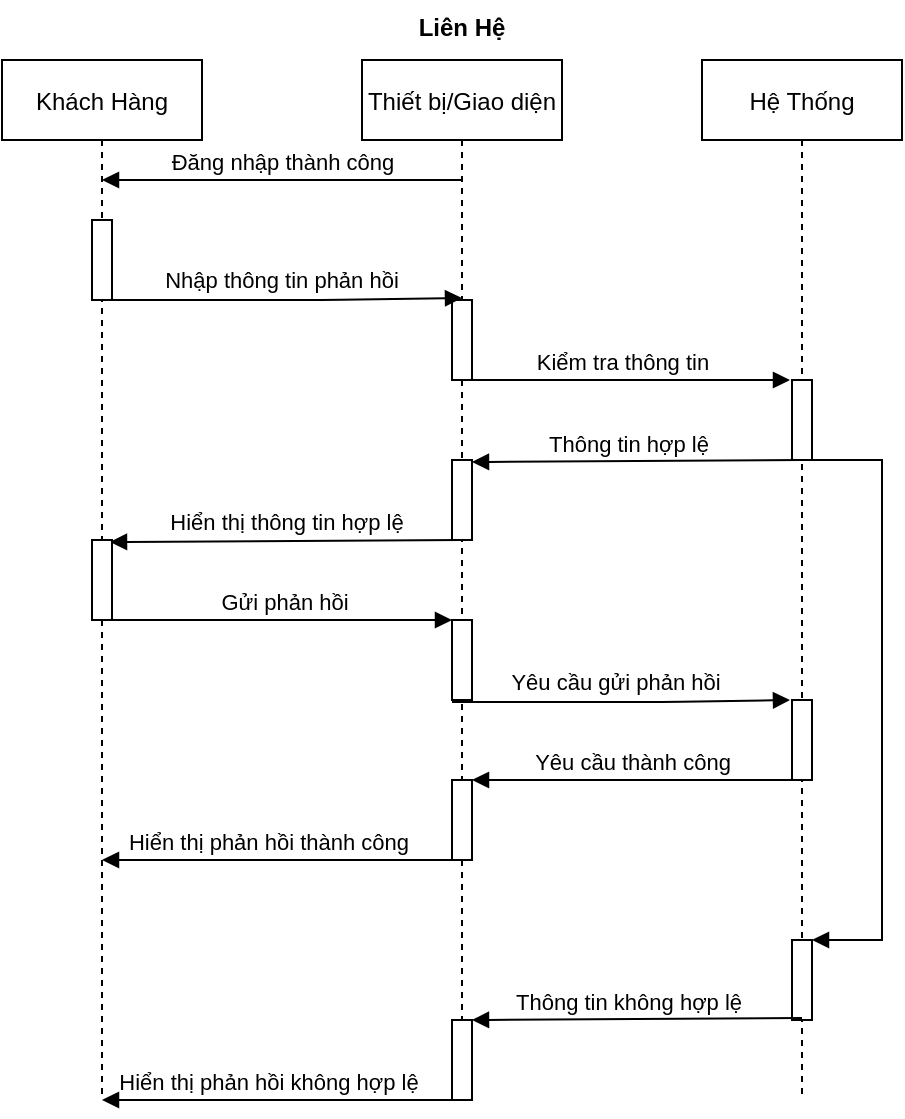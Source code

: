 <mxfile version="14.9.8" type="github">
  <diagram id="kgpKYQtTHZ0yAKxKKP6v" name="Page-1">
    <mxGraphModel dx="1422" dy="794" grid="1" gridSize="10" guides="1" tooltips="1" connect="1" arrows="1" fold="1" page="1" pageScale="1" pageWidth="850" pageHeight="1100" math="0" shadow="0">
      <root>
        <mxCell id="0" />
        <mxCell id="1" parent="0" />
        <mxCell id="LR7zKu2VTzAERLc5MKrL-1" value="Khách Hàng" style="shape=umlLifeline;perimeter=lifelinePerimeter;container=1;collapsible=0;recursiveResize=0;rounded=0;shadow=0;strokeWidth=1;" parent="1" vertex="1">
          <mxGeometry x="120" y="80" width="100" height="520" as="geometry" />
        </mxCell>
        <mxCell id="LR7zKu2VTzAERLc5MKrL-2" value="" style="points=[];perimeter=orthogonalPerimeter;rounded=0;shadow=0;strokeWidth=1;" parent="LR7zKu2VTzAERLc5MKrL-1" vertex="1">
          <mxGeometry x="45" y="80" width="10" height="40" as="geometry" />
        </mxCell>
        <mxCell id="LR7zKu2VTzAERLc5MKrL-3" value="Thiết bị/Giao diện" style="shape=umlLifeline;perimeter=lifelinePerimeter;container=1;collapsible=0;recursiveResize=0;rounded=0;shadow=0;strokeWidth=1;" parent="1" vertex="1">
          <mxGeometry x="300" y="80" width="100" height="480" as="geometry" />
        </mxCell>
        <mxCell id="LR7zKu2VTzAERLc5MKrL-4" value="" style="points=[];perimeter=orthogonalPerimeter;rounded=0;shadow=0;strokeWidth=1;" parent="LR7zKu2VTzAERLc5MKrL-3" vertex="1">
          <mxGeometry x="45" y="120" width="10" height="40" as="geometry" />
        </mxCell>
        <mxCell id="LR7zKu2VTzAERLc5MKrL-5" value="Nhập thông tin phản hồi" style="verticalAlign=bottom;endArrow=block;shadow=0;strokeWidth=1;" parent="1" source="LR7zKu2VTzAERLc5MKrL-2" edge="1">
          <mxGeometry x="-0.029" y="1" relative="1" as="geometry">
            <mxPoint x="275" y="160" as="sourcePoint" />
            <mxPoint x="350" y="199" as="targetPoint" />
            <Array as="points">
              <mxPoint x="280" y="200" />
            </Array>
            <mxPoint as="offset" />
          </mxGeometry>
        </mxCell>
        <mxCell id="LR7zKu2VTzAERLc5MKrL-6" value="Hệ Thống" style="shape=umlLifeline;perimeter=lifelinePerimeter;container=1;collapsible=0;recursiveResize=0;rounded=0;shadow=0;strokeWidth=1;" parent="1" vertex="1">
          <mxGeometry x="470" y="80" width="100" height="520" as="geometry" />
        </mxCell>
        <mxCell id="LR7zKu2VTzAERLc5MKrL-7" value="" style="points=[];perimeter=orthogonalPerimeter;rounded=0;shadow=0;strokeWidth=1;" parent="LR7zKu2VTzAERLc5MKrL-6" vertex="1">
          <mxGeometry x="45" y="160" width="10" height="40" as="geometry" />
        </mxCell>
        <mxCell id="LR7zKu2VTzAERLc5MKrL-8" value="Kiểm tra thông tin" style="html=1;verticalAlign=bottom;endArrow=block;entryX=-0.1;entryY=0;entryDx=0;entryDy=0;entryPerimeter=0;" parent="1" target="LR7zKu2VTzAERLc5MKrL-7" edge="1">
          <mxGeometry x="0.006" width="80" relative="1" as="geometry">
            <mxPoint x="345" y="240" as="sourcePoint" />
            <mxPoint x="510" y="240" as="targetPoint" />
            <mxPoint as="offset" />
          </mxGeometry>
        </mxCell>
        <mxCell id="LR7zKu2VTzAERLc5MKrL-9" value="Thông tin hợp lệ" style="html=1;verticalAlign=bottom;endArrow=block;exitX=0.5;exitY=1;exitDx=0;exitDy=0;exitPerimeter=0;entryX=1;entryY=0.025;entryDx=0;entryDy=0;entryPerimeter=0;" parent="1" source="LR7zKu2VTzAERLc5MKrL-7" target="LR7zKu2VTzAERLc5MKrL-11" edge="1">
          <mxGeometry x="0.059" width="80" relative="1" as="geometry">
            <mxPoint x="435" y="280" as="sourcePoint" />
            <mxPoint x="350" y="280" as="targetPoint" />
            <mxPoint as="offset" />
          </mxGeometry>
        </mxCell>
        <mxCell id="LR7zKu2VTzAERLc5MKrL-10" value="Hiển thị thông tin hợp lệ" style="html=1;verticalAlign=bottom;endArrow=block;exitX=0.5;exitY=1;exitDx=0;exitDy=0;exitPerimeter=0;entryX=0.9;entryY=0.025;entryDx=0;entryDy=0;entryPerimeter=0;" parent="1" source="LR7zKu2VTzAERLc5MKrL-11" target="LR7zKu2VTzAERLc5MKrL-14" edge="1">
          <mxGeometry width="80" relative="1" as="geometry">
            <mxPoint x="340" y="320" as="sourcePoint" />
            <mxPoint x="170" y="320" as="targetPoint" />
            <mxPoint as="offset" />
          </mxGeometry>
        </mxCell>
        <mxCell id="LR7zKu2VTzAERLc5MKrL-11" value="" style="points=[];perimeter=orthogonalPerimeter;rounded=0;shadow=0;strokeWidth=1;" parent="1" vertex="1">
          <mxGeometry x="345" y="280" width="10" height="40" as="geometry" />
        </mxCell>
        <mxCell id="LR7zKu2VTzAERLc5MKrL-12" value="" style="edgeStyle=orthogonalEdgeStyle;html=1;align=left;spacingLeft=2;endArrow=block;rounded=0;" parent="1" target="LR7zKu2VTzAERLc5MKrL-22" edge="1">
          <mxGeometry y="85" relative="1" as="geometry">
            <mxPoint x="520" y="280" as="sourcePoint" />
            <Array as="points">
              <mxPoint x="560" y="280" />
              <mxPoint x="560" y="520" />
            </Array>
            <mxPoint as="offset" />
            <mxPoint x="530" y="560" as="targetPoint" />
          </mxGeometry>
        </mxCell>
        <mxCell id="LR7zKu2VTzAERLc5MKrL-13" value="Liên Hệ" style="text;align=center;fontStyle=1;verticalAlign=middle;spacingLeft=3;spacingRight=3;strokeColor=none;rotatable=0;points=[[0,0.5],[1,0.5]];portConstraint=eastwest;" parent="1" vertex="1">
          <mxGeometry x="310" y="50" width="80" height="26" as="geometry" />
        </mxCell>
        <mxCell id="LR7zKu2VTzAERLc5MKrL-14" value="" style="points=[];perimeter=orthogonalPerimeter;rounded=0;shadow=0;strokeWidth=1;" parent="1" vertex="1">
          <mxGeometry x="165" y="320" width="10" height="40" as="geometry" />
        </mxCell>
        <mxCell id="LR7zKu2VTzAERLc5MKrL-15" value="Gửi phản hồi" style="html=1;verticalAlign=bottom;endArrow=block;" parent="1" target="LR7zKu2VTzAERLc5MKrL-16" edge="1">
          <mxGeometry x="0.006" width="80" relative="1" as="geometry">
            <mxPoint x="175" y="360" as="sourcePoint" />
            <mxPoint x="344" y="360" as="targetPoint" />
            <mxPoint as="offset" />
            <Array as="points">
              <mxPoint x="215" y="360" />
            </Array>
          </mxGeometry>
        </mxCell>
        <mxCell id="LR7zKu2VTzAERLc5MKrL-16" value="" style="points=[];perimeter=orthogonalPerimeter;rounded=0;shadow=0;strokeWidth=1;" parent="1" vertex="1">
          <mxGeometry x="345" y="360" width="10" height="40" as="geometry" />
        </mxCell>
        <mxCell id="LR7zKu2VTzAERLc5MKrL-17" value="Yêu cầu gửi phản hồi" style="verticalAlign=bottom;endArrow=block;shadow=0;strokeWidth=1;entryX=-0.1;entryY=0;entryDx=0;entryDy=0;entryPerimeter=0;" parent="1" target="LR7zKu2VTzAERLc5MKrL-18" edge="1">
          <mxGeometry x="-0.029" y="1" relative="1" as="geometry">
            <mxPoint x="345" y="401" as="sourcePoint" />
            <mxPoint x="520" y="400" as="targetPoint" />
            <Array as="points">
              <mxPoint x="450" y="401" />
            </Array>
            <mxPoint as="offset" />
          </mxGeometry>
        </mxCell>
        <mxCell id="LR7zKu2VTzAERLc5MKrL-18" value="" style="points=[];perimeter=orthogonalPerimeter;rounded=0;shadow=0;strokeWidth=1;" parent="1" vertex="1">
          <mxGeometry x="515" y="400" width="10" height="40" as="geometry" />
        </mxCell>
        <mxCell id="LR7zKu2VTzAERLc5MKrL-19" value="Yêu cầu thành công" style="html=1;verticalAlign=bottom;endArrow=block;exitX=0.5;exitY=1;exitDx=0;exitDy=0;exitPerimeter=0;" parent="1" edge="1">
          <mxGeometry x="0.059" width="80" relative="1" as="geometry">
            <mxPoint x="525" y="440" as="sourcePoint" />
            <mxPoint x="355" y="440" as="targetPoint" />
            <mxPoint as="offset" />
          </mxGeometry>
        </mxCell>
        <mxCell id="LR7zKu2VTzAERLc5MKrL-20" value="" style="points=[];perimeter=orthogonalPerimeter;rounded=0;shadow=0;strokeWidth=1;" parent="1" vertex="1">
          <mxGeometry x="345" y="440" width="10" height="40" as="geometry" />
        </mxCell>
        <mxCell id="LR7zKu2VTzAERLc5MKrL-21" value="Hiển thị phản hồi thành công" style="html=1;verticalAlign=bottom;endArrow=block;exitX=0.5;exitY=1;exitDx=0;exitDy=0;exitPerimeter=0;" parent="1" target="LR7zKu2VTzAERLc5MKrL-1" edge="1">
          <mxGeometry x="0.059" width="80" relative="1" as="geometry">
            <mxPoint x="345" y="480" as="sourcePoint" />
            <mxPoint x="175" y="480" as="targetPoint" />
            <mxPoint as="offset" />
          </mxGeometry>
        </mxCell>
        <mxCell id="LR7zKu2VTzAERLc5MKrL-22" value="" style="points=[];perimeter=orthogonalPerimeter;rounded=0;shadow=0;strokeWidth=1;" parent="1" vertex="1">
          <mxGeometry x="515" y="520" width="10" height="40" as="geometry" />
        </mxCell>
        <mxCell id="LR7zKu2VTzAERLc5MKrL-23" value="Thông tin không hợp lệ" style="html=1;verticalAlign=bottom;endArrow=block;exitX=0.5;exitY=1;exitDx=0;exitDy=0;exitPerimeter=0;entryX=1;entryY=0.025;entryDx=0;entryDy=0;entryPerimeter=0;" parent="1" edge="1">
          <mxGeometry x="0.059" width="80" relative="1" as="geometry">
            <mxPoint x="520" y="559" as="sourcePoint" />
            <mxPoint x="355" y="560" as="targetPoint" />
            <mxPoint as="offset" />
          </mxGeometry>
        </mxCell>
        <mxCell id="LR7zKu2VTzAERLc5MKrL-24" value="" style="points=[];perimeter=orthogonalPerimeter;rounded=0;shadow=0;strokeWidth=1;" parent="1" vertex="1">
          <mxGeometry x="345" y="560" width="10" height="40" as="geometry" />
        </mxCell>
        <mxCell id="LR7zKu2VTzAERLc5MKrL-25" value="Hiển thị phản hồi không hợp lệ" style="html=1;verticalAlign=bottom;endArrow=block;exitX=0.5;exitY=1;exitDx=0;exitDy=0;exitPerimeter=0;" parent="1" target="LR7zKu2VTzAERLc5MKrL-1" edge="1">
          <mxGeometry x="0.059" width="80" relative="1" as="geometry">
            <mxPoint x="345" y="600" as="sourcePoint" />
            <mxPoint x="175" y="600" as="targetPoint" />
            <mxPoint as="offset" />
          </mxGeometry>
        </mxCell>
        <mxCell id="XtUBT4rVqf6jQiGqk8sI-1" value="Đăng nhập thành công" style="html=1;verticalAlign=bottom;endArrow=block;exitX=0.5;exitY=1;exitDx=0;exitDy=0;exitPerimeter=0;" edge="1" parent="1">
          <mxGeometry width="80" relative="1" as="geometry">
            <mxPoint x="350" y="140" as="sourcePoint" />
            <mxPoint x="170" y="140" as="targetPoint" />
            <mxPoint as="offset" />
          </mxGeometry>
        </mxCell>
      </root>
    </mxGraphModel>
  </diagram>
</mxfile>
